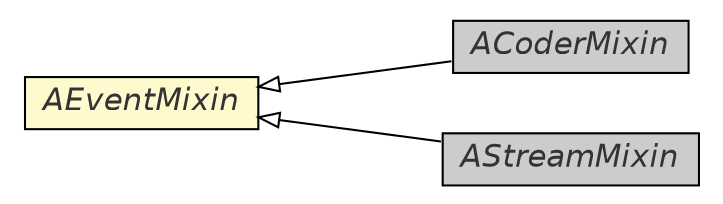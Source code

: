 #!/usr/local/bin/dot
#
# Class diagram 
# Generated by UmlGraph version 4.8 (http://www.spinellis.gr/sw/umlgraph)
#

digraph G {
	edge [fontname="Helvetica",fontsize=10,labelfontname="Helvetica",labelfontsize=10];
	node [fontname="Helvetica",fontsize=10,shape=plaintext];
	rankdir=LR;
	ranksep=1;
	// com.xuggle.mediatool.event.ACoderMixin
	c21817 [label=<<table border="0" cellborder="1" cellspacing="0" cellpadding="2" port="p" bgcolor="grey80" href="./ACoderMixin.html">
		<tr><td><table border="0" cellspacing="0" cellpadding="1">
			<tr><td><font face="Helvetica-Oblique"> ACoderMixin </font></td></tr>
		</table></td></tr>
		</table>>, fontname="Helvetica", fontcolor="grey20", fontsize=15.0];
	// com.xuggle.mediatool.event.AStreamMixin
	c21832 [label=<<table border="0" cellborder="1" cellspacing="0" cellpadding="2" port="p" bgcolor="grey80" href="./AStreamMixin.html">
		<tr><td><table border="0" cellspacing="0" cellpadding="1">
			<tr><td><font face="Helvetica-Oblique"> AStreamMixin </font></td></tr>
		</table></td></tr>
		</table>>, fontname="Helvetica", fontcolor="grey20", fontsize=15.0];
	// com.xuggle.mediatool.event.AEventMixin
	c21836 [label=<<table border="0" cellborder="1" cellspacing="0" cellpadding="2" port="p" bgcolor="lemonChiffon" href="./AEventMixin.html">
		<tr><td><table border="0" cellspacing="0" cellpadding="1">
			<tr><td><font face="Helvetica-Oblique"> AEventMixin </font></td></tr>
		</table></td></tr>
		</table>>, fontname="Helvetica", fontcolor="grey20", fontsize=15.0];
	//com.xuggle.mediatool.event.ACoderMixin extends com.xuggle.mediatool.event.AEventMixin
	c21836:p -> c21817:p [dir=back,arrowtail=empty];
	//com.xuggle.mediatool.event.AStreamMixin extends com.xuggle.mediatool.event.AEventMixin
	c21836:p -> c21832:p [dir=back,arrowtail=empty];
}

